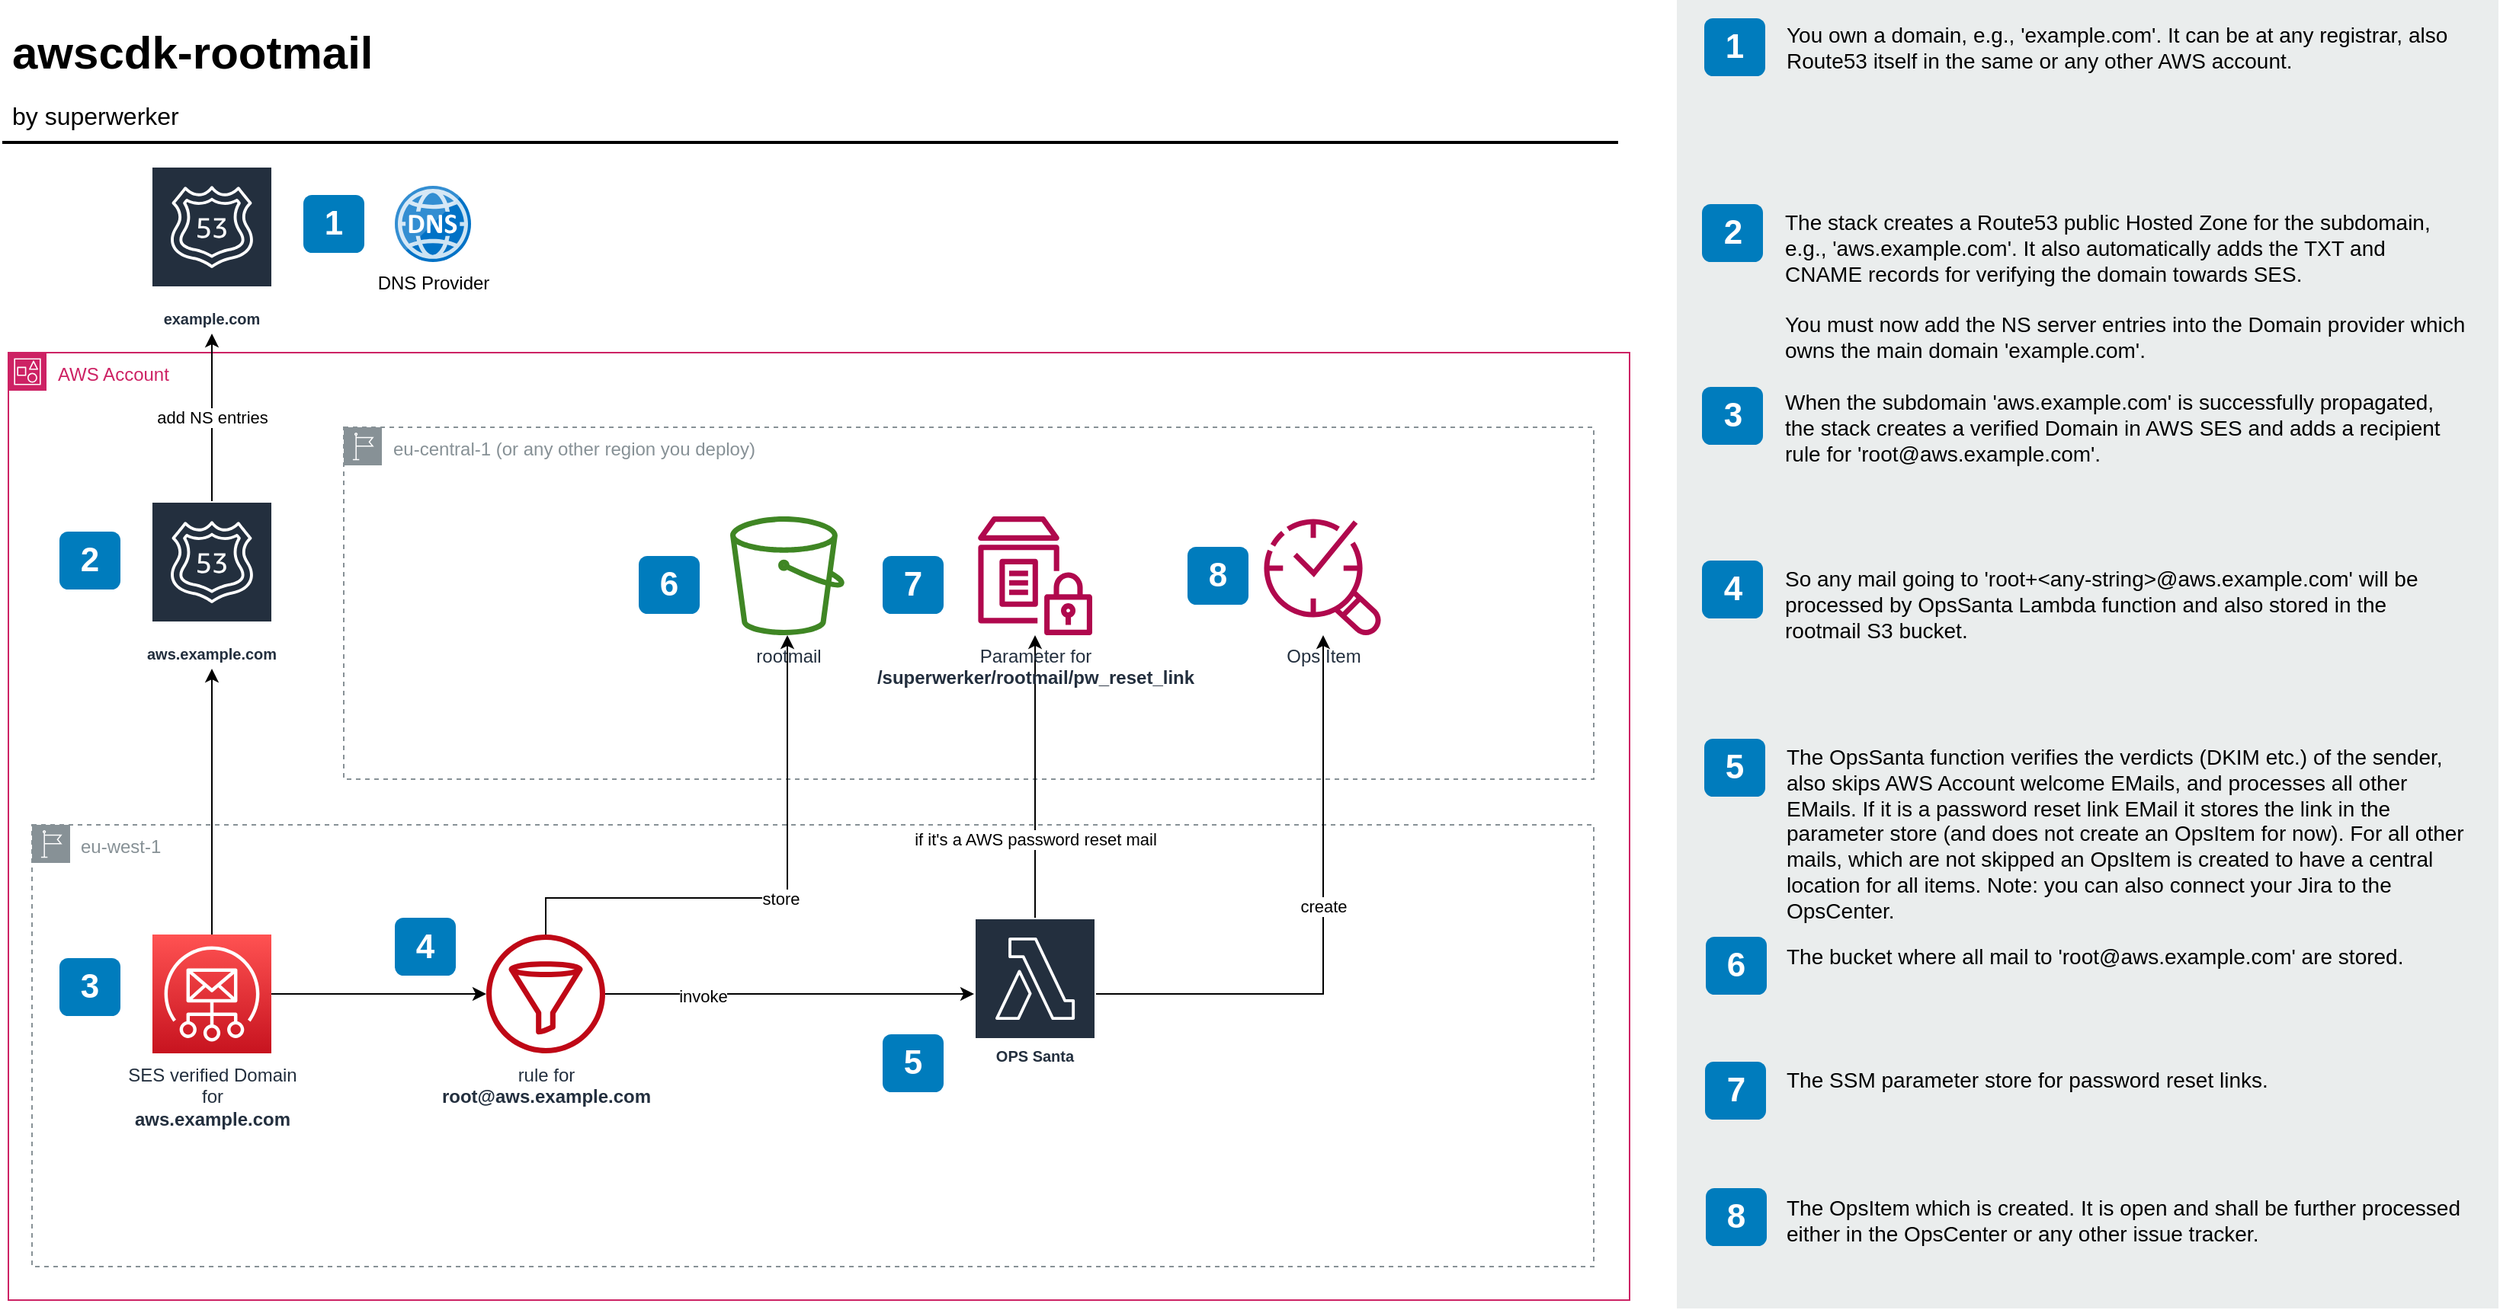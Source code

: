 <mxfile version="21.6.6" type="device">
  <diagram id="Ht1M8jgEwFfnCIfOTk4-" name="Page-1">
    <mxGraphModel dx="1794" dy="775" grid="1" gridSize="10" guides="1" tooltips="1" connect="1" arrows="1" fold="1" page="1" pageScale="1" pageWidth="1169" pageHeight="827" math="0" shadow="0">
      <root>
        <mxCell id="0" />
        <mxCell id="1" parent="0" />
        <mxCell id="-QjtrjUzRDEMRZ5MF8oH-9" value="1" style="rounded=1;whiteSpace=wrap;html=1;fillColor=#007CBD;strokeColor=none;fontColor=#FFFFFF;fontStyle=1;fontSize=22;" parent="1" vertex="1">
          <mxGeometry x="250" y="179" width="40" height="38" as="geometry" />
        </mxCell>
        <mxCell id="-QjtrjUzRDEMRZ5MF8oH-47" value="awscdk-rootmail" style="text;html=1;resizable=0;points=[];autosize=1;align=left;verticalAlign=top;spacingTop=-4;fontSize=30;fontStyle=1" parent="1" vertex="1">
          <mxGeometry x="56.5" y="64.5" width="260" height="40" as="geometry" />
        </mxCell>
        <mxCell id="-QjtrjUzRDEMRZ5MF8oH-48" value="by superwerker" style="text;html=1;resizable=0;points=[];autosize=1;align=left;verticalAlign=top;spacingTop=-4;fontSize=16;" parent="1" vertex="1">
          <mxGeometry x="56.5" y="114.5" width="130" height="30" as="geometry" />
        </mxCell>
        <mxCell id="SCVMTBWpLvtzJIhz15lM-1" value="" style="line;strokeWidth=2;html=1;fontSize=14;" parent="1" vertex="1">
          <mxGeometry x="52.5" y="139.5" width="1060" height="10" as="geometry" />
        </mxCell>
        <mxCell id="7OVz4w7n9kzEPWy-4BBC-3" value="" style="rounded=0;whiteSpace=wrap;html=1;fillColor=#EAEDED;fontSize=22;fontColor=#FFFFFF;strokeColor=none;labelBackgroundColor=none;" parent="1" vertex="1">
          <mxGeometry x="1151" y="51" width="539" height="859" as="geometry" />
        </mxCell>
        <mxCell id="7OVz4w7n9kzEPWy-4BBC-4" value="1" style="rounded=1;whiteSpace=wrap;html=1;fillColor=#007CBD;strokeColor=none;fontColor=#FFFFFF;fontStyle=1;fontSize=22;labelBackgroundColor=none;" parent="1" vertex="1">
          <mxGeometry x="1169" y="63" width="40" height="38" as="geometry" />
        </mxCell>
        <mxCell id="7OVz4w7n9kzEPWy-4BBC-5" value="2" style="rounded=1;whiteSpace=wrap;html=1;fillColor=#007CBD;strokeColor=none;fontColor=#FFFFFF;fontStyle=1;fontSize=22;labelBackgroundColor=none;" parent="1" vertex="1">
          <mxGeometry x="1167.5" y="185" width="40" height="38" as="geometry" />
        </mxCell>
        <mxCell id="7OVz4w7n9kzEPWy-4BBC-6" value="3" style="rounded=1;whiteSpace=wrap;html=1;fillColor=#007CBD;strokeColor=none;fontColor=#FFFFFF;fontStyle=1;fontSize=22;labelBackgroundColor=none;" parent="1" vertex="1">
          <mxGeometry x="1167.5" y="305" width="40" height="38" as="geometry" />
        </mxCell>
        <mxCell id="7OVz4w7n9kzEPWy-4BBC-7" value="4" style="rounded=1;whiteSpace=wrap;html=1;fillColor=#007CBD;strokeColor=none;fontColor=#FFFFFF;fontStyle=1;fontSize=22;labelBackgroundColor=none;" parent="1" vertex="1">
          <mxGeometry x="1167.5" y="419" width="40" height="38" as="geometry" />
        </mxCell>
        <mxCell id="7OVz4w7n9kzEPWy-4BBC-8" value="5" style="rounded=1;whiteSpace=wrap;html=1;fillColor=#007CBD;strokeColor=none;fontColor=#FFFFFF;fontStyle=1;fontSize=22;labelBackgroundColor=none;" parent="1" vertex="1">
          <mxGeometry x="1169" y="536" width="40" height="38" as="geometry" />
        </mxCell>
        <mxCell id="7OVz4w7n9kzEPWy-4BBC-9" value="6" style="rounded=1;whiteSpace=wrap;html=1;fillColor=#007CBD;strokeColor=none;fontColor=#FFFFFF;fontStyle=1;fontSize=22;labelBackgroundColor=none;" parent="1" vertex="1">
          <mxGeometry x="1170" y="666" width="40" height="38" as="geometry" />
        </mxCell>
        <mxCell id="7OVz4w7n9kzEPWy-4BBC-10" value="7" style="rounded=1;whiteSpace=wrap;html=1;fillColor=#007CBD;strokeColor=none;fontColor=#FFFFFF;fontStyle=1;fontSize=22;labelBackgroundColor=none;" parent="1" vertex="1">
          <mxGeometry x="1169.5" y="748" width="40" height="38" as="geometry" />
        </mxCell>
        <mxCell id="7OVz4w7n9kzEPWy-4BBC-11" value="8" style="rounded=1;whiteSpace=wrap;html=1;fillColor=#007CBD;strokeColor=none;fontColor=#FFFFFF;fontStyle=1;fontSize=22;labelBackgroundColor=none;" parent="1" vertex="1">
          <mxGeometry x="1170" y="831" width="40" height="38" as="geometry" />
        </mxCell>
        <mxCell id="7OVz4w7n9kzEPWy-4BBC-13" value="&lt;span&gt;You own a domain, e.g., &#39;example.com&#39;. It can be at any registrar, also Route53 itself in the same or any other AWS account.&lt;/span&gt;" style="text;html=1;align=left;verticalAlign=top;spacingTop=-4;fontSize=14;labelBackgroundColor=none;whiteSpace=wrap;" parent="1" vertex="1">
          <mxGeometry x="1220.5" y="62.5" width="449" height="118" as="geometry" />
        </mxCell>
        <mxCell id="7OVz4w7n9kzEPWy-4BBC-14" value="The stack creates a Route53 public Hosted Zone for the subdomain, e.g., &#39;aws.example.com&#39;. It also automatically adds the TXT and CNAME records for verifying the domain towards SES.&lt;br&gt;&lt;br&gt;You must now add the NS server entries into the Domain provider which owns the main domain &#39;example.com&#39;." style="text;html=1;align=left;verticalAlign=top;spacingTop=-4;fontSize=14;labelBackgroundColor=none;whiteSpace=wrap;" parent="1" vertex="1">
          <mxGeometry x="1219.5" y="185.5" width="450" height="115" as="geometry" />
        </mxCell>
        <mxCell id="7OVz4w7n9kzEPWy-4BBC-15" value="&lt;span&gt;When the subdomain &#39;aws.example.com&#39; is successfully propagated, the stack creates a verified Domain in AWS SES and adds a recipient rule for &#39;root@aws.example.com&#39;. &lt;br&gt;&lt;/span&gt;" style="text;html=1;align=left;verticalAlign=top;spacingTop=-4;fontSize=14;labelBackgroundColor=none;whiteSpace=wrap;" parent="1" vertex="1">
          <mxGeometry x="1219.5" y="303.5" width="450" height="117" as="geometry" />
        </mxCell>
        <mxCell id="7OVz4w7n9kzEPWy-4BBC-16" value="So any mail going to &#39;root+&amp;lt;any-string&amp;gt;@aws.example.com&#39; will be processed by OpsSanta Lambda function and also stored in the rootmail S3 bucket." style="text;html=1;align=left;verticalAlign=top;spacingTop=-4;fontSize=14;labelBackgroundColor=none;whiteSpace=wrap;" parent="1" vertex="1">
          <mxGeometry x="1219.5" y="419.5" width="450" height="121" as="geometry" />
        </mxCell>
        <mxCell id="7OVz4w7n9kzEPWy-4BBC-17" value="&lt;span&gt;The OpsSanta function verifies the verdicts (DKIM etc.) of the sender, also skips AWS Account welcome EMails, and processes all other EMails. If it is a password reset link EMail it stores the link in the parameter store (and does not create an OpsItem for now). For all other mails, which are not skipped an OpsItem is created to have a central location for all items. Note: you can also connect your Jira to the OpsCenter.&lt;/span&gt;" style="text;html=1;align=left;verticalAlign=top;spacingTop=-4;fontSize=14;labelBackgroundColor=none;whiteSpace=wrap;" parent="1" vertex="1">
          <mxGeometry x="1220.5" y="536.5" width="449" height="123.5" as="geometry" />
        </mxCell>
        <mxCell id="7OVz4w7n9kzEPWy-4BBC-18" value="&lt;span&gt;The bucket where all mail to &#39;root@aws.example.com&#39; are stored.&lt;/span&gt;" style="text;html=1;align=left;verticalAlign=top;spacingTop=-4;fontSize=14;labelBackgroundColor=none;whiteSpace=wrap;" parent="1" vertex="1">
          <mxGeometry x="1220.5" y="667.5" width="450" height="62.5" as="geometry" />
        </mxCell>
        <mxCell id="7OVz4w7n9kzEPWy-4BBC-19" value="&lt;span&gt;The SSM parameter store for password reset links.&lt;/span&gt;" style="text;html=1;align=left;verticalAlign=top;spacingTop=-4;fontSize=14;labelBackgroundColor=none;whiteSpace=wrap;" parent="1" vertex="1">
          <mxGeometry x="1220.5" y="748.5" width="449" height="47.5" as="geometry" />
        </mxCell>
        <mxCell id="7OVz4w7n9kzEPWy-4BBC-20" value="&lt;span&gt;The OpsItem which is created. It is open and shall be further processed either in the OpsCenter or any other issue tracker.&lt;/span&gt;" style="text;html=1;align=left;verticalAlign=top;spacingTop=-4;fontSize=14;labelBackgroundColor=none;whiteSpace=wrap;" parent="1" vertex="1">
          <mxGeometry x="1220.5" y="832.5" width="449" height="48.5" as="geometry" />
        </mxCell>
        <mxCell id="bbvVeTHvoaUDWQekboov-1" value="AWS Account" style="points=[[0,0],[0.25,0],[0.5,0],[0.75,0],[1,0],[1,0.25],[1,0.5],[1,0.75],[1,1],[0.75,1],[0.5,1],[0.25,1],[0,1],[0,0.75],[0,0.5],[0,0.25]];outlineConnect=0;gradientColor=none;html=1;whiteSpace=wrap;fontSize=12;fontStyle=0;container=1;pointerEvents=0;collapsible=0;recursiveResize=0;shape=mxgraph.aws4.group;grIcon=mxgraph.aws4.group_account;strokeColor=#CD2264;fillColor=none;verticalAlign=top;align=left;spacingLeft=30;fontColor=#CD2264;dashed=0;" vertex="1" parent="1">
          <mxGeometry x="56.5" y="282.5" width="1063.5" height="622" as="geometry" />
        </mxCell>
        <mxCell id="bbvVeTHvoaUDWQekboov-2" value="eu-west-1" style="sketch=0;outlineConnect=0;gradientColor=none;html=1;whiteSpace=wrap;fontSize=12;fontStyle=0;shape=mxgraph.aws4.group;grIcon=mxgraph.aws4.group_region;strokeColor=#879196;fillColor=none;verticalAlign=top;align=left;spacingLeft=30;fontColor=#879196;dashed=1;" vertex="1" parent="bbvVeTHvoaUDWQekboov-1">
          <mxGeometry x="15.5" y="310" width="1024.5" height="290" as="geometry" />
        </mxCell>
        <mxCell id="bbvVeTHvoaUDWQekboov-5" value="eu-central-1 (or any other region you deploy)" style="sketch=0;outlineConnect=0;gradientColor=none;html=1;whiteSpace=wrap;fontSize=12;fontStyle=0;shape=mxgraph.aws4.group;grIcon=mxgraph.aws4.group_region;strokeColor=#879196;fillColor=none;verticalAlign=top;align=left;spacingLeft=30;fontColor=#879196;dashed=1;" vertex="1" parent="bbvVeTHvoaUDWQekboov-1">
          <mxGeometry x="220" y="49" width="820" height="231" as="geometry" />
        </mxCell>
        <mxCell id="bbvVeTHvoaUDWQekboov-7" value="aws.example.com" style="sketch=0;outlineConnect=0;fontColor=#232F3E;gradientColor=none;strokeColor=#ffffff;fillColor=#232F3E;dashed=0;verticalLabelPosition=middle;verticalAlign=bottom;align=center;html=1;whiteSpace=wrap;fontSize=10;fontStyle=1;spacing=3;shape=mxgraph.aws4.productIcon;prIcon=mxgraph.aws4.route_53;" vertex="1" parent="bbvVeTHvoaUDWQekboov-1">
          <mxGeometry x="93.5" y="97.5" width="80" height="110" as="geometry" />
        </mxCell>
        <mxCell id="bbvVeTHvoaUDWQekboov-8" value="rootmail" style="sketch=0;outlineConnect=0;fontColor=#232F3E;gradientColor=none;fillColor=#3F8624;strokeColor=none;dashed=0;verticalLabelPosition=bottom;verticalAlign=top;align=center;html=1;fontSize=12;fontStyle=0;aspect=fixed;pointerEvents=1;shape=mxgraph.aws4.bucket;" vertex="1" parent="bbvVeTHvoaUDWQekboov-1">
          <mxGeometry x="473.5" y="107.5" width="75" height="78" as="geometry" />
        </mxCell>
        <mxCell id="bbvVeTHvoaUDWQekboov-14" value="" style="edgeStyle=orthogonalEdgeStyle;rounded=0;orthogonalLoop=1;jettySize=auto;html=1;" edge="1" parent="bbvVeTHvoaUDWQekboov-1" source="bbvVeTHvoaUDWQekboov-9" target="bbvVeTHvoaUDWQekboov-13">
          <mxGeometry relative="1" as="geometry" />
        </mxCell>
        <mxCell id="bbvVeTHvoaUDWQekboov-16" value="" style="edgeStyle=orthogonalEdgeStyle;rounded=0;orthogonalLoop=1;jettySize=auto;html=1;" edge="1" parent="bbvVeTHvoaUDWQekboov-1" source="bbvVeTHvoaUDWQekboov-9" target="bbvVeTHvoaUDWQekboov-7">
          <mxGeometry relative="1" as="geometry" />
        </mxCell>
        <mxCell id="bbvVeTHvoaUDWQekboov-9" value="SES verified Domain&lt;br&gt;for&lt;br&gt;&lt;b&gt;aws.example.com&lt;/b&gt;" style="sketch=0;points=[[0,0,0],[0.25,0,0],[0.5,0,0],[0.75,0,0],[1,0,0],[0,1,0],[0.25,1,0],[0.5,1,0],[0.75,1,0],[1,1,0],[0,0.25,0],[0,0.5,0],[0,0.75,0],[1,0.25,0],[1,0.5,0],[1,0.75,0]];outlineConnect=0;fontColor=#232F3E;gradientColor=#FF5252;gradientDirection=north;fillColor=#C7131F;strokeColor=#ffffff;dashed=0;verticalLabelPosition=bottom;verticalAlign=top;align=center;html=1;fontSize=12;fontStyle=0;aspect=fixed;shape=mxgraph.aws4.resourceIcon;resIcon=mxgraph.aws4.simple_email_service;" vertex="1" parent="bbvVeTHvoaUDWQekboov-1">
          <mxGeometry x="94.5" y="382" width="78" height="78" as="geometry" />
        </mxCell>
        <mxCell id="bbvVeTHvoaUDWQekboov-17" value="store" style="edgeStyle=orthogonalEdgeStyle;rounded=0;orthogonalLoop=1;jettySize=auto;html=1;" edge="1" parent="bbvVeTHvoaUDWQekboov-1" source="bbvVeTHvoaUDWQekboov-13" target="bbvVeTHvoaUDWQekboov-8">
          <mxGeometry relative="1" as="geometry">
            <Array as="points">
              <mxPoint x="353" y="358" />
              <mxPoint x="511" y="358" />
            </Array>
          </mxGeometry>
        </mxCell>
        <mxCell id="bbvVeTHvoaUDWQekboov-19" value="" style="edgeStyle=orthogonalEdgeStyle;rounded=0;orthogonalLoop=1;jettySize=auto;html=1;" edge="1" parent="bbvVeTHvoaUDWQekboov-1" source="bbvVeTHvoaUDWQekboov-13" target="bbvVeTHvoaUDWQekboov-18">
          <mxGeometry relative="1" as="geometry" />
        </mxCell>
        <mxCell id="bbvVeTHvoaUDWQekboov-20" value="invoke" style="edgeLabel;html=1;align=center;verticalAlign=middle;resizable=0;points=[];" vertex="1" connectable="0" parent="bbvVeTHvoaUDWQekboov-19">
          <mxGeometry x="-0.47" relative="1" as="geometry">
            <mxPoint y="1" as="offset" />
          </mxGeometry>
        </mxCell>
        <mxCell id="bbvVeTHvoaUDWQekboov-13" value="rule for&lt;br&gt;&lt;b&gt;root@aws.example.com&lt;/b&gt;" style="sketch=0;outlineConnect=0;fontColor=#232F3E;gradientColor=none;fillColor=#BF0816;strokeColor=none;dashed=0;verticalLabelPosition=bottom;verticalAlign=top;align=center;html=1;fontSize=12;fontStyle=0;aspect=fixed;pointerEvents=1;shape=mxgraph.aws4.filtering_rule;" vertex="1" parent="bbvVeTHvoaUDWQekboov-1">
          <mxGeometry x="313.5" y="382" width="78" height="78" as="geometry" />
        </mxCell>
        <mxCell id="bbvVeTHvoaUDWQekboov-22" value="" style="edgeStyle=orthogonalEdgeStyle;rounded=0;orthogonalLoop=1;jettySize=auto;html=1;" edge="1" parent="bbvVeTHvoaUDWQekboov-1" source="bbvVeTHvoaUDWQekboov-18" target="bbvVeTHvoaUDWQekboov-21">
          <mxGeometry relative="1" as="geometry" />
        </mxCell>
        <mxCell id="bbvVeTHvoaUDWQekboov-23" value="create" style="edgeLabel;html=1;align=center;verticalAlign=middle;resizable=0;points=[];" vertex="1" connectable="0" parent="bbvVeTHvoaUDWQekboov-22">
          <mxGeometry x="0.081" relative="1" as="geometry">
            <mxPoint y="1" as="offset" />
          </mxGeometry>
        </mxCell>
        <mxCell id="bbvVeTHvoaUDWQekboov-25" value="" style="edgeStyle=orthogonalEdgeStyle;rounded=0;orthogonalLoop=1;jettySize=auto;html=1;" edge="1" parent="bbvVeTHvoaUDWQekboov-1" source="bbvVeTHvoaUDWQekboov-18" target="bbvVeTHvoaUDWQekboov-24">
          <mxGeometry relative="1" as="geometry" />
        </mxCell>
        <mxCell id="bbvVeTHvoaUDWQekboov-26" value="if it&#39;s a AWS password reset mail" style="edgeLabel;html=1;align=center;verticalAlign=middle;resizable=0;points=[];" vertex="1" connectable="0" parent="bbvVeTHvoaUDWQekboov-25">
          <mxGeometry x="-0.437" relative="1" as="geometry">
            <mxPoint as="offset" />
          </mxGeometry>
        </mxCell>
        <mxCell id="bbvVeTHvoaUDWQekboov-18" value="OPS Santa" style="sketch=0;outlineConnect=0;fontColor=#232F3E;gradientColor=none;strokeColor=#ffffff;fillColor=#232F3E;dashed=0;verticalLabelPosition=middle;verticalAlign=bottom;align=center;html=1;whiteSpace=wrap;fontSize=10;fontStyle=1;spacing=3;shape=mxgraph.aws4.productIcon;prIcon=mxgraph.aws4.lambda;" vertex="1" parent="bbvVeTHvoaUDWQekboov-1">
          <mxGeometry x="633.5" y="371" width="80" height="100" as="geometry" />
        </mxCell>
        <mxCell id="bbvVeTHvoaUDWQekboov-21" value="Ops Item" style="sketch=0;outlineConnect=0;fontColor=#232F3E;gradientColor=none;fillColor=#B0084D;strokeColor=none;dashed=0;verticalLabelPosition=bottom;verticalAlign=top;align=center;html=1;fontSize=12;fontStyle=0;aspect=fixed;pointerEvents=1;shape=mxgraph.aws4.systems_manager_opscenter;" vertex="1" parent="bbvVeTHvoaUDWQekboov-1">
          <mxGeometry x="823.5" y="107.5" width="78" height="78" as="geometry" />
        </mxCell>
        <mxCell id="bbvVeTHvoaUDWQekboov-24" value="Parameter for&lt;br&gt;&lt;b&gt;/superwerker/rootmail/pw_reset_link&lt;/b&gt;" style="sketch=0;outlineConnect=0;fontColor=#232F3E;gradientColor=none;fillColor=#B0084D;strokeColor=none;dashed=0;verticalLabelPosition=bottom;verticalAlign=top;align=center;html=1;fontSize=12;fontStyle=0;aspect=fixed;pointerEvents=1;shape=mxgraph.aws4.parameter_store;" vertex="1" parent="bbvVeTHvoaUDWQekboov-1">
          <mxGeometry x="636" y="107.5" width="75" height="78" as="geometry" />
        </mxCell>
        <mxCell id="-QjtrjUzRDEMRZ5MF8oH-27" value="2" style="rounded=1;whiteSpace=wrap;html=1;fillColor=#007CBD;strokeColor=none;fontColor=#FFFFFF;fontStyle=1;fontSize=22;" parent="bbvVeTHvoaUDWQekboov-1" vertex="1">
          <mxGeometry x="33.5" y="117.5" width="40" height="38" as="geometry" />
        </mxCell>
        <mxCell id="-QjtrjUzRDEMRZ5MF8oH-28" value="3" style="rounded=1;whiteSpace=wrap;html=1;fillColor=#007CBD;strokeColor=none;fontColor=#FFFFFF;fontStyle=1;fontSize=22;" parent="bbvVeTHvoaUDWQekboov-1" vertex="1">
          <mxGeometry x="33.5" y="397.5" width="40" height="38" as="geometry" />
        </mxCell>
        <mxCell id="bbvVeTHvoaUDWQekboov-48" value="4" style="rounded=1;whiteSpace=wrap;html=1;fillColor=#007CBD;strokeColor=none;fontColor=#FFFFFF;fontStyle=1;fontSize=22;" vertex="1" parent="bbvVeTHvoaUDWQekboov-1">
          <mxGeometry x="253.5" y="371" width="40" height="38" as="geometry" />
        </mxCell>
        <mxCell id="bbvVeTHvoaUDWQekboov-49" value="5" style="rounded=1;whiteSpace=wrap;html=1;fillColor=#007CBD;strokeColor=none;fontColor=#FFFFFF;fontStyle=1;fontSize=22;" vertex="1" parent="bbvVeTHvoaUDWQekboov-1">
          <mxGeometry x="573.5" y="447.5" width="40" height="38" as="geometry" />
        </mxCell>
        <mxCell id="bbvVeTHvoaUDWQekboov-50" value="6" style="rounded=1;whiteSpace=wrap;html=1;fillColor=#007CBD;strokeColor=none;fontColor=#FFFFFF;fontStyle=1;fontSize=22;" vertex="1" parent="bbvVeTHvoaUDWQekboov-1">
          <mxGeometry x="413.5" y="133.5" width="40" height="38" as="geometry" />
        </mxCell>
        <mxCell id="bbvVeTHvoaUDWQekboov-51" value="7" style="rounded=1;whiteSpace=wrap;html=1;fillColor=#007CBD;strokeColor=none;fontColor=#FFFFFF;fontStyle=1;fontSize=22;" vertex="1" parent="bbvVeTHvoaUDWQekboov-1">
          <mxGeometry x="573.5" y="133.5" width="40" height="38" as="geometry" />
        </mxCell>
        <mxCell id="bbvVeTHvoaUDWQekboov-52" value="8" style="rounded=1;whiteSpace=wrap;html=1;fillColor=#007CBD;strokeColor=none;fontColor=#FFFFFF;fontStyle=1;fontSize=22;" vertex="1" parent="bbvVeTHvoaUDWQekboov-1">
          <mxGeometry x="773.5" y="127.5" width="40" height="38" as="geometry" />
        </mxCell>
        <mxCell id="bbvVeTHvoaUDWQekboov-10" value="&lt;br&gt;example.com" style="sketch=0;outlineConnect=0;fontColor=#232F3E;gradientColor=none;strokeColor=#ffffff;fillColor=#232F3E;dashed=0;verticalLabelPosition=middle;verticalAlign=bottom;align=center;html=1;whiteSpace=wrap;fontSize=10;fontStyle=1;spacing=3;shape=mxgraph.aws4.productIcon;prIcon=mxgraph.aws4.route_53;" vertex="1" parent="1">
          <mxGeometry x="150" y="160" width="80" height="110" as="geometry" />
        </mxCell>
        <mxCell id="bbvVeTHvoaUDWQekboov-11" value="DNS Provider" style="image;sketch=0;aspect=fixed;html=1;points=[];align=center;fontSize=12;image=img/lib/mscae/DNS.svg;" vertex="1" parent="1">
          <mxGeometry x="310" y="173" width="50" height="50" as="geometry" />
        </mxCell>
        <mxCell id="bbvVeTHvoaUDWQekboov-12" value="add NS entries" style="edgeStyle=orthogonalEdgeStyle;rounded=0;orthogonalLoop=1;jettySize=auto;html=1;" edge="1" parent="1" source="bbvVeTHvoaUDWQekboov-7" target="bbvVeTHvoaUDWQekboov-10">
          <mxGeometry relative="1" as="geometry" />
        </mxCell>
      </root>
    </mxGraphModel>
  </diagram>
</mxfile>
